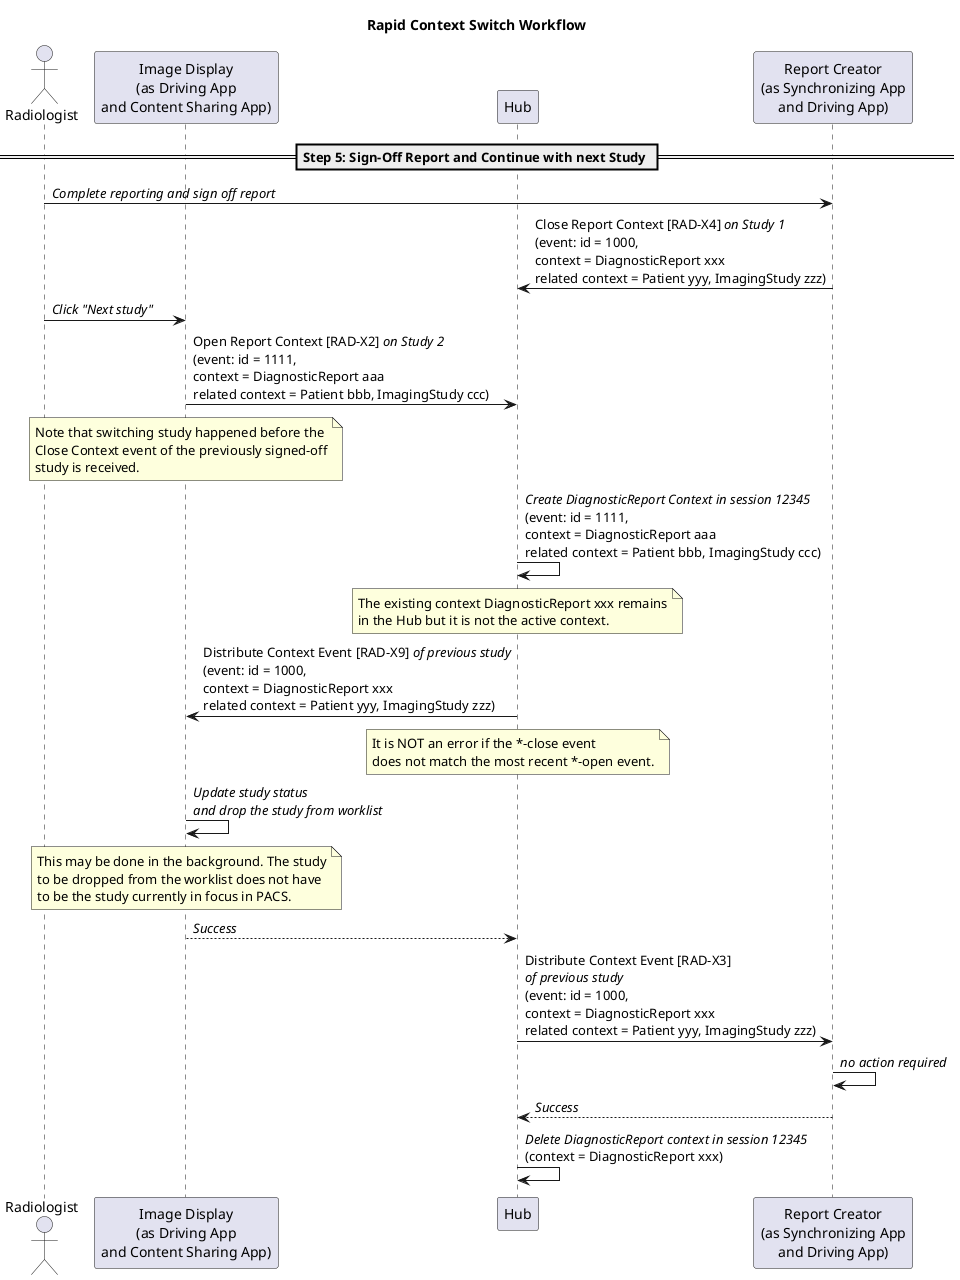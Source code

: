 @startuml rapid_switch_context

title Rapid Context Switch Workflow

actor Radiologist as User
participant "Image Display\n(as Driving App\nand Content Sharing App)" as PACS
participant "Hub" as Hub
participant "Report Creator\n(as Synchronizing App\nand Driving App)" as Report

== Step 5: Sign-Off Report and Continue with next Study ==

User->Report: //Complete reporting and sign off report//
Report->Hub: Close Report Context [RAD-X4] //on Study 1//\n(event: id = 1000,\ncontext = DiagnosticReport xxx\nrelated context = Patient yyy, ImagingStudy zzz)

User->PACS: //Click "Next study"//
PACS->Hub: Open Report Context [RAD-X2] //on Study 2//\n(event: id = 1111,\ncontext = DiagnosticReport aaa\nrelated context = Patient bbb, ImagingStudy ccc)
note over PACS
Note that switching study happened before the
Close Context event of the previously signed-off
study is received.
end note

Hub->Hub: //Create DiagnosticReport Context in session 12345//\n(event: id = 1111,\ncontext = DiagnosticReport aaa\nrelated context = Patient bbb, ImagingStudy ccc)
note over Hub
The existing context DiagnosticReport xxx remains
in the Hub but it is not the active context.
end note

Hub->PACS: Distribute Context Event [RAD-X9] //of previous study//\n(event: id = 1000,\ncontext = DiagnosticReport xxx\nrelated context = Patient yyy, ImagingStudy zzz)
note over Hub
It is NOT an error if the *-close event
does not match the most recent *-open event.
end note

PACS->PACS: //Update study status//\n//and drop the study from worklist//
note over PACS
This may be done in the background. The study
to be dropped from the worklist does not have
to be the study currently in focus in PACS.
end note

PACS-->Hub: //Success//

Hub->Report: Distribute Context Event [RAD-X3]\n//of previous study//\n(event: id = 1000,\ncontext = DiagnosticReport xxx\nrelated context = Patient yyy, ImagingStudy zzz)
Report->Report: //no action required//
Report-->Hub: //Success//

Hub->Hub: //Delete DiagnosticReport context in session 12345//\n(context = DiagnosticReport xxx)

@enduml
